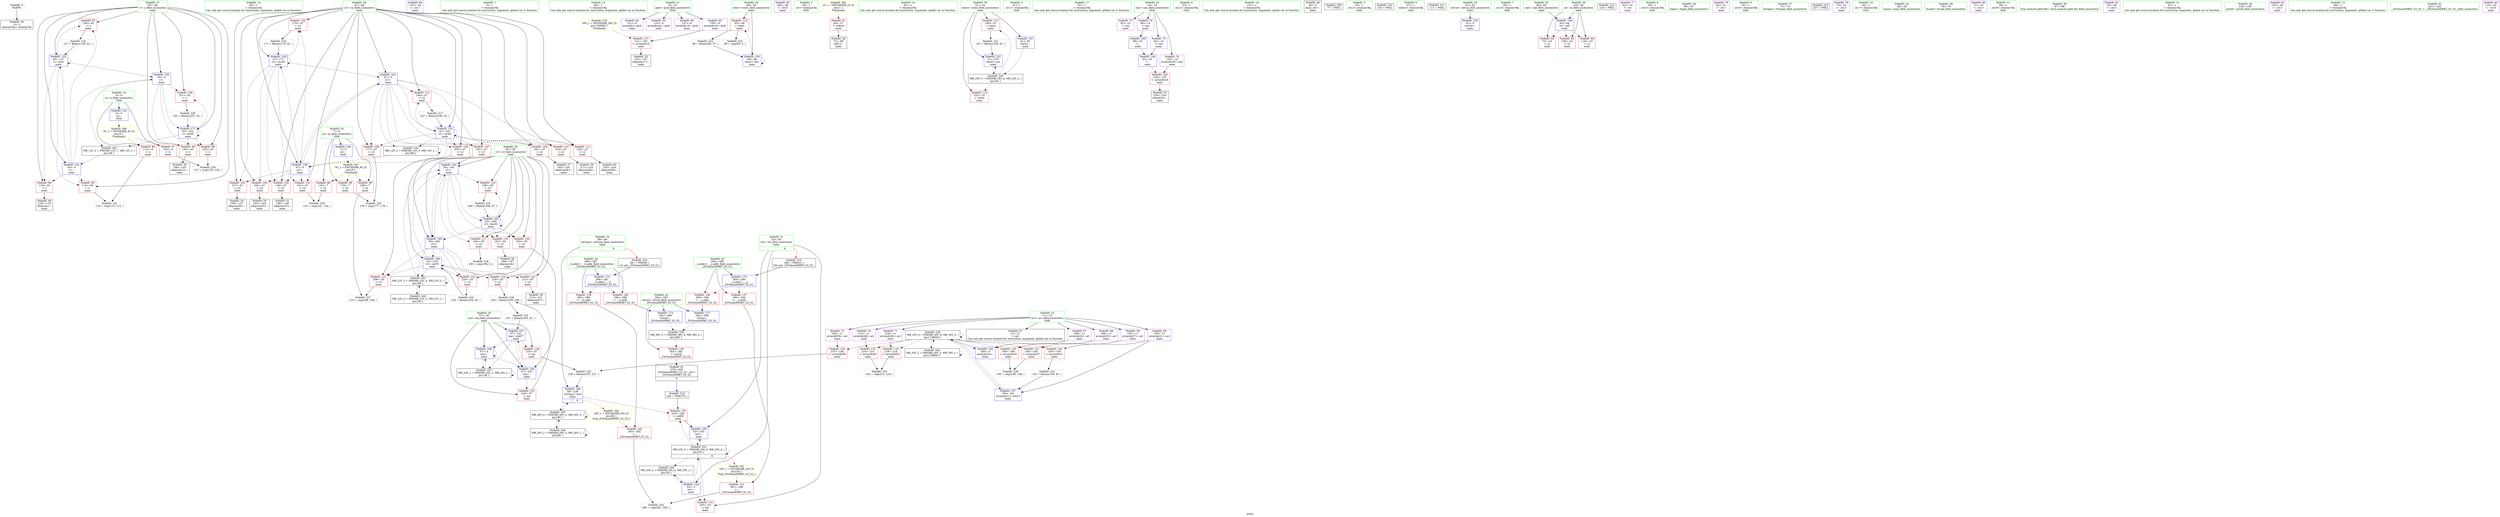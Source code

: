 digraph "SVFG" {
	label="SVFG";

	Node0x55de88c3bc60 [shape=record,color=grey,label="{NodeID: 0\nNullPtr}"];
	Node0x55de88c3bc60 -> Node0x55de88c5e010[style=solid];
	Node0x55de88c5ebc0 [shape=record,color=red,label="{NodeID: 97\n126\<--45\n\<--c\nmain\n}"];
	Node0x55de88c5ebc0 -> Node0x55de88c6a2a0[style=solid];
	Node0x55de88c3c0c0 [shape=record,color=green,label="{NodeID: 14\n85\<--1\n\<--dummyObj\nCan only get source location for instruction, argument, global var or function.}"];
	Node0x55de88c5e700 [shape=record,color=red,label="{NodeID: 111\n234\<--47\n\<--c2\nmain\n}"];
	Node0x55de88c5e700 -> Node0x55de88c5fcc0[style=solid];
	Node0x55de88c5d120 [shape=record,color=green,label="{NodeID: 28\n47\<--48\nc2\<--c2_field_insensitive\nmain\n}"];
	Node0x55de88c5d120 -> Node0x55de88c5ef00[style=solid];
	Node0x55de88c5d120 -> Node0x55de88c5efd0[style=solid];
	Node0x55de88c5d120 -> Node0x55de88c5f0a0[style=solid];
	Node0x55de88c5d120 -> Node0x55de88c5f170[style=solid];
	Node0x55de88c5d120 -> Node0x55de88c5f240[style=solid];
	Node0x55de88c5d120 -> Node0x55de88c5e2f0[style=solid];
	Node0x55de88c5d120 -> Node0x55de88c5e3c0[style=solid];
	Node0x55de88c5d120 -> Node0x55de88c5e490[style=solid];
	Node0x55de88c5d120 -> Node0x55de88c5e560[style=solid];
	Node0x55de88c5d120 -> Node0x55de88c5e630[style=solid];
	Node0x55de88c5d120 -> Node0x55de88c5e700[style=solid];
	Node0x55de88c5d120 -> Node0x55de88c5e7d0[style=solid];
	Node0x55de88c5d120 -> Node0x55de88c65b20[style=solid];
	Node0x55de88c5d120 -> Node0x55de88c65d90[style=solid];
	Node0x55de88c5d120 -> Node0x55de88c65f30[style=solid];
	Node0x55de88c5d120 -> Node0x55de88c66680[style=solid];
	Node0x55de88c641c0 [shape=record,color=red,label="{NodeID: 125\n229\<--57\n\<--ma\nmain\n}"];
	Node0x55de88c641c0 -> Node0x55de88c6aea0[style=solid];
	Node0x55de88c5dda0 [shape=record,color=green,label="{NodeID: 42\n282\<--283\nretval\<--retval_field_insensitive\n_ZSt3maxIiERKT_S2_S2_\n}"];
	Node0x55de88c5dda0 -> Node0x55de88c64ab0[style=solid];
	Node0x55de88c5dda0 -> Node0x55de88c669c0[style=solid];
	Node0x55de88c5dda0 -> Node0x55de88c66a90[style=solid];
	Node0x55de88c6a8a0 [shape=record,color=grey,label="{NodeID: 222\n238 = Binary(233, 237, )\n}"];
	Node0x55de88c6a8a0 -> Node0x55de88c664e0[style=solid];
	Node0x55de88c64d20 [shape=record,color=red,label="{NodeID: 139\n292\<--286\n\<--__b.addr\n_ZSt3maxIiERKT_S2_S2_\n}"];
	Node0x55de88c64d20 -> Node0x55de88c64f90[style=solid];
	Node0x55de88c5f980 [shape=record,color=black,label="{NodeID: 56\n188\<--187\nidxprom34\<--\nmain\n}"];
	Node0x55de88c6bda0 [shape=record,color=grey,label="{NodeID: 236\n185 = cmp(184, 5, )\n}"];
	Node0x55de88c658b0 [shape=record,color=blue,label="{NodeID: 153\n45\<--127\nc\<--inc6\nmain\n}"];
	Node0x55de88c658b0 -> Node0x55de88c61930[style=dashed];
	Node0x55de88c658b0 -> Node0x55de88c5eaf0[style=dashed];
	Node0x55de88c658b0 -> Node0x55de88c5ebc0[style=dashed];
	Node0x55de88c658b0 -> Node0x55de88c658b0[style=dashed];
	Node0x55de88c658b0 -> Node0x55de88c65a50[style=dashed];
	Node0x55de88c604e0 [shape=record,color=purple,label="{NodeID: 70\n214\<--11\narrayidx48\<--arr\nmain\n}"];
	Node0x55de88c604e0 -> Node0x55de88c64770[style=solid];
	Node0x55de88c66410 [shape=record,color=blue,label="{NodeID: 167\n57\<--231\nma\<--sub57\nmain\n}"];
	Node0x55de88c66410 -> Node0x55de88c64290[style=dashed];
	Node0x55de88c66410 -> Node0x55de88c65e60[style=dashed];
	Node0x55de88c66410 -> Node0x55de88c661a0[style=dashed];
	Node0x55de88c66410 -> Node0x55de88c76820[style=dashed];
	Node0x55de88c61040 [shape=record,color=purple,label="{NodeID: 84\n123\<--34\n\<--.str.7\nmain\n}"];
	Node0x55de88c3ec90 [shape=record,color=green,label="{NodeID: 1\n5\<--1\n\<--dummyObj\nCan only get source location for instruction, argument, global var or function.}"];
	Node0x55de88c5ec90 [shape=record,color=red,label="{NodeID: 98\n135\<--45\n\<--c\nmain\n}"];
	Node0x55de88c5ec90 -> Node0x55de88c6b320[style=solid];
	Node0x55de88c3c1c0 [shape=record,color=green,label="{NodeID: 15\n86\<--1\n\<--dummyObj\nCan only get source location for instruction, argument, global var or function.}"];
	Node0x55de88c7dbc0 [shape=record,color=yellow,style=double,label="{NodeID: 278\n28V_1 = ENCHI(MR_28V_0)\npts\{100000 \}\nFun[main]}"];
	Node0x55de88c7dbc0 -> Node0x55de88c64360[style=dashed];
	Node0x55de88c5e7d0 [shape=record,color=red,label="{NodeID: 112\n246\<--47\n\<--c2\nmain\n}"];
	Node0x55de88c5e7d0 -> Node0x55de88c6a120[style=solid];
	Node0x55de88c5d1f0 [shape=record,color=green,label="{NodeID: 29\n49\<--50\ntests\<--tests_field_insensitive\nmain\n}"];
	Node0x55de88c5d1f0 -> Node0x55de88c5e8a0[style=solid];
	Node0x55de88c5d1f0 -> Node0x55de88c65640[style=solid];
	Node0x55de88c64290 [shape=record,color=red,label="{NodeID: 126\n233\<--57\n\<--ma\nmain\n}"];
	Node0x55de88c64290 -> Node0x55de88c6a8a0[style=solid];
	Node0x55de88c5de70 [shape=record,color=green,label="{NodeID: 43\n284\<--285\n__a.addr\<--__a.addr_field_insensitive\n_ZSt3maxIiERKT_S2_S2_\n}"];
	Node0x55de88c5de70 -> Node0x55de88c64b80[style=solid];
	Node0x55de88c5de70 -> Node0x55de88c64c50[style=solid];
	Node0x55de88c5de70 -> Node0x55de88c66820[style=solid];
	Node0x55de88c6aa20 [shape=record,color=grey,label="{NodeID: 223\n96 = Binary(95, 97, )\n}"];
	Node0x55de88c6aa20 -> Node0x55de88c65640[style=solid];
	Node0x55de88c64df0 [shape=record,color=red,label="{NodeID: 140\n296\<--286\n\<--__b.addr\n_ZSt3maxIiERKT_S2_S2_\n}"];
	Node0x55de88c64df0 -> Node0x55de88c669c0[style=solid];
	Node0x55de88c5fa50 [shape=record,color=black,label="{NodeID: 57\n192\<--191\nidxprom36\<--\nmain\n}"];
	Node0x55de88c65980 [shape=record,color=blue,label="{NodeID: 154\n53\<--5\nret\<--\nmain\n}"];
	Node0x55de88c65980 -> Node0x55de88c63ab0[style=dashed];
	Node0x55de88c65980 -> Node0x55de88c75e20[style=dashed];
	Node0x55de88c65980 -> Node0x55de88c78120[style=dashed];
	Node0x55de88c605b0 [shape=record,color=purple,label="{NodeID: 71\n218\<--11\narrayidx50\<--arr\nmain\n}"];
	Node0x55de88c605b0 -> Node0x55de88c64840[style=solid];
	Node0x55de88c664e0 [shape=record,color=blue,label="{NodeID: 168\n59\<--238\nref.tmp\<--mul\nmain\n|{|<s2>9}}"];
	Node0x55de88c664e0 -> Node0x55de88c649e0[style=dashed];
	Node0x55de88c664e0 -> Node0x55de88c79420[style=dashed];
	Node0x55de88c664e0:s2 -> Node0x55de88c7df70[style=dashed,color=red];
	Node0x55de88c61110 [shape=record,color=purple,label="{NodeID: 85\n256\<--36\n\<--.str.8\nmain\n}"];
	Node0x55de88c3ee70 [shape=record,color=green,label="{NodeID: 2\n19\<--1\n.str\<--dummyObj\nGlob }"];
	Node0x55de88c7c620 [shape=record,color=yellow,style=double,label="{NodeID: 265\n2V_1 = ENCHI(MR_2V_0)\npts\{1 \}\nFun[main]}"];
	Node0x55de88c7c620 -> Node0x55de88c615f0[style=dashed];
	Node0x55de88c5ed60 [shape=record,color=red,label="{NodeID: 99\n145\<--45\n\<--c\nmain\n}"];
	Node0x55de88c5ed60 -> Node0x55de88c5f4a0[style=solid];
	Node0x55de88c3c2c0 [shape=record,color=green,label="{NodeID: 16\n91\<--1\n\<--dummyObj\nCan only get source location for instruction, argument, global var or function.}"];
	Node0x55de88c5e8a0 [shape=record,color=red,label="{NodeID: 113\n95\<--49\n\<--tests\nmain\n}"];
	Node0x55de88c5e8a0 -> Node0x55de88c6aa20[style=solid];
	Node0x55de88c5e8a0 -> Node0x55de88c6b7a0[style=solid];
	Node0x55de88c5d2c0 [shape=record,color=green,label="{NodeID: 30\n51\<--52\ntestn\<--testn_field_insensitive\nmain\n}"];
	Node0x55de88c5d2c0 -> Node0x55de88c5e970[style=solid];
	Node0x55de88c5d2c0 -> Node0x55de88c63a20[style=solid];
	Node0x55de88c5d2c0 -> Node0x55de88c653d0[style=solid];
	Node0x55de88c5d2c0 -> Node0x55de88c65710[style=solid];
	Node0x55de88c64360 [shape=record,color=red,label="{NodeID: 127\n151\<--150\n\<--arrayidx16\nmain\n}"];
	Node0x55de88c64360 -> Node0x55de88c5f640[style=solid];
	Node0x55de88c5df40 [shape=record,color=green,label="{NodeID: 44\n286\<--287\n__b.addr\<--__b.addr_field_insensitive\n_ZSt3maxIiERKT_S2_S2_\n}"];
	Node0x55de88c5df40 -> Node0x55de88c64d20[style=solid];
	Node0x55de88c5df40 -> Node0x55de88c64df0[style=solid];
	Node0x55de88c5df40 -> Node0x55de88c668f0[style=solid];
	Node0x55de88c6aba0 [shape=record,color=grey,label="{NodeID: 224\n225 = Binary(224, 81, )\n}"];
	Node0x55de88c6aba0 -> Node0x55de88c66340[style=solid];
	Node0x55de88c64ec0 [shape=record,color=red,label="{NodeID: 141\n291\<--290\n\<--\n_ZSt3maxIiERKT_S2_S2_\n}"];
	Node0x55de88c64ec0 -> Node0x55de88c6baa0[style=solid];
	Node0x55de88c5fb20 [shape=record,color=black,label="{NodeID: 58\n213\<--212\nidxprom47\<--\nmain\n}"];
	Node0x55de88c73b20 [shape=record,color=black,label="{NodeID: 238\nMR_30V_4 = PHI(MR_30V_6, MR_30V_3, )\npts\{130000 \}\n}"];
	Node0x55de88c73b20 -> Node0x55de88c64500[style=dashed];
	Node0x55de88c73b20 -> Node0x55de88c645d0[style=dashed];
	Node0x55de88c73b20 -> Node0x55de88c646a0[style=dashed];
	Node0x55de88c73b20 -> Node0x55de88c64770[style=dashed];
	Node0x55de88c73b20 -> Node0x55de88c64840[style=dashed];
	Node0x55de88c73b20 -> Node0x55de88c64910[style=dashed];
	Node0x55de88c73b20 -> Node0x55de88c65bf0[style=dashed];
	Node0x55de88c73b20 -> Node0x55de88c65cc0[style=dashed];
	Node0x55de88c73b20 -> Node0x55de88c73b20[style=dashed];
	Node0x55de88c73b20 -> Node0x55de88c77220[style=dashed];
	Node0x55de88c65a50 [shape=record,color=blue,label="{NodeID: 155\n45\<--5\nc\<--\nmain\n}"];
	Node0x55de88c65a50 -> Node0x55de88c5ec90[style=dashed];
	Node0x55de88c65a50 -> Node0x55de88c5ed60[style=dashed];
	Node0x55de88c65a50 -> Node0x55de88c5ee30[style=dashed];
	Node0x55de88c65a50 -> Node0x55de88c66750[style=dashed];
	Node0x55de88c65a50 -> Node0x55de88c74a20[style=dashed];
	Node0x55de88c60680 [shape=record,color=purple,label="{NodeID: 72\n236\<--11\narrayidx59\<--arr\nmain\n}"];
	Node0x55de88c60680 -> Node0x55de88c64910[style=solid];
	Node0x55de88c78120 [shape=record,color=black,label="{NodeID: 252\nMR_20V_5 = PHI(MR_20V_6, MR_20V_4, )\npts\{54 \}\n|{|<s5>9}}"];
	Node0x55de88c78120 -> Node0x55de88c63ab0[style=dashed];
	Node0x55de88c78120 -> Node0x55de88c649e0[style=dashed];
	Node0x55de88c78120 -> Node0x55de88c665b0[style=dashed];
	Node0x55de88c78120 -> Node0x55de88c75e20[style=dashed];
	Node0x55de88c78120 -> Node0x55de88c78120[style=dashed];
	Node0x55de88c78120:s5 -> Node0x55de88c7de60[style=dashed,color=red];
	Node0x55de88c665b0 [shape=record,color=blue,label="{NodeID: 169\n53\<--243\nret\<--\nmain\n}"];
	Node0x55de88c665b0 -> Node0x55de88c78120[style=dashed];
	Node0x55de88c611e0 [shape=record,color=red,label="{NodeID: 86\n115\<--4\n\<--n\nmain\n}"];
	Node0x55de88c611e0 -> Node0x55de88c6b620[style=solid];
	Node0x55de88c3fcf0 [shape=record,color=green,label="{NodeID: 3\n21\<--1\n.str.1\<--dummyObj\nGlob }"];
	Node0x55de88c7d140 [shape=record,color=yellow,style=double,label="{NodeID: 266\n4V_1 = ENCHI(MR_4V_0)\npts\{6 \}\nFun[main]}"];
	Node0x55de88c7d140 -> Node0x55de88c611e0[style=dashed];
	Node0x55de88c7d140 -> Node0x55de88c612b0[style=dashed];
	Node0x55de88c5ee30 [shape=record,color=red,label="{NodeID: 100\n251\<--45\n\<--c\nmain\n}"];
	Node0x55de88c5ee30 -> Node0x55de88c6a5a0[style=solid];
	Node0x55de88c5c750 [shape=record,color=green,label="{NodeID: 17\n97\<--1\n\<--dummyObj\nCan only get source location for instruction, argument, global var or function.}"];
	Node0x55de88c5e970 [shape=record,color=red,label="{NodeID: 114\n101\<--51\n\<--testn\nmain\n}"];
	Node0x55de88c5d390 [shape=record,color=green,label="{NodeID: 31\n53\<--54\nret\<--ret_field_insensitive\nmain\n|{|<s3>9}}"];
	Node0x55de88c5d390 -> Node0x55de88c63ab0[style=solid];
	Node0x55de88c5d390 -> Node0x55de88c65980[style=solid];
	Node0x55de88c5d390 -> Node0x55de88c665b0[style=solid];
	Node0x55de88c5d390:s3 -> Node0x55de88c8d6f0[style=solid,color=red];
	Node0x55de88c64430 [shape=record,color=red,label="{NodeID: 128\n154\<--153\n\<--arrayidx18\nmain\n}"];
	Node0x55de88c64430 -> Node0x55de88c5f710[style=solid];
	Node0x55de88c5e010 [shape=record,color=black,label="{NodeID: 45\n2\<--3\ndummyVal\<--dummyVal\n}"];
	Node0x55de88c6ad20 [shape=record,color=grey,label="{NodeID: 225\n231 = Binary(230, 81, )\n}"];
	Node0x55de88c6ad20 -> Node0x55de88c66410[style=solid];
	Node0x55de88c64f90 [shape=record,color=red,label="{NodeID: 142\n293\<--292\n\<--\n_ZSt3maxIiERKT_S2_S2_\n}"];
	Node0x55de88c64f90 -> Node0x55de88c6baa0[style=solid];
	Node0x55de88c5fbf0 [shape=record,color=black,label="{NodeID: 59\n217\<--216\nidxprom49\<--\nmain\n}"];
	Node0x55de88c65b20 [shape=record,color=blue,label="{NodeID: 156\n47\<--5\nc2\<--\nmain\n}"];
	Node0x55de88c65b20 -> Node0x55de88c5ef00[style=dashed];
	Node0x55de88c65b20 -> Node0x55de88c5efd0[style=dashed];
	Node0x55de88c65b20 -> Node0x55de88c5f0a0[style=dashed];
	Node0x55de88c65b20 -> Node0x55de88c5f170[style=dashed];
	Node0x55de88c65b20 -> Node0x55de88c5f240[style=dashed];
	Node0x55de88c65b20 -> Node0x55de88c65d90[style=dashed];
	Node0x55de88c65b20 -> Node0x55de88c65f30[style=dashed];
	Node0x55de88c60750 [shape=record,color=purple,label="{NodeID: 73\n82\<--14\n\<--can\nmain\n}"];
	Node0x55de88c66680 [shape=record,color=blue,label="{NodeID: 170\n47\<--247\nc2\<--inc62\nmain\n}"];
	Node0x55de88c66680 -> Node0x55de88c5e2f0[style=dashed];
	Node0x55de88c66680 -> Node0x55de88c5e3c0[style=dashed];
	Node0x55de88c66680 -> Node0x55de88c5e490[style=dashed];
	Node0x55de88c66680 -> Node0x55de88c5e560[style=dashed];
	Node0x55de88c66680 -> Node0x55de88c5e630[style=dashed];
	Node0x55de88c66680 -> Node0x55de88c5e700[style=dashed];
	Node0x55de88c66680 -> Node0x55de88c5e7d0[style=dashed];
	Node0x55de88c66680 -> Node0x55de88c65b20[style=dashed];
	Node0x55de88c66680 -> Node0x55de88c66680[style=dashed];
	Node0x55de88c66680 -> Node0x55de88c74f20[style=dashed];
	Node0x55de88c612b0 [shape=record,color=red,label="{NodeID: 87\n136\<--4\n\<--n\nmain\n}"];
	Node0x55de88c612b0 -> Node0x55de88c6b320[style=solid];
	Node0x55de88c3fd80 [shape=record,color=green,label="{NodeID: 4\n23\<--1\n.str.2\<--dummyObj\nGlob }"];
	Node0x55de88c7d220 [shape=record,color=yellow,style=double,label="{NodeID: 267\n6V_1 = ENCHI(MR_6V_0)\npts\{8 \}\nFun[main]}"];
	Node0x55de88c7d220 -> Node0x55de88c61380[style=dashed];
	Node0x55de88c7d220 -> Node0x55de88c61450[style=dashed];
	Node0x55de88c7d220 -> Node0x55de88c61520[style=dashed];
	Node0x55de88c5ef00 [shape=record,color=red,label="{NodeID: 101\n141\<--47\n\<--c2\nmain\n}"];
	Node0x55de88c5ef00 -> Node0x55de88c6b4a0[style=solid];
	Node0x55de88c5c7e0 [shape=record,color=green,label="{NodeID: 18\n131\<--1\n\<--dummyObj\nCan only get source location for instruction, argument, global var or function.}"];
	Node0x55de88c7de60 [shape=record,color=yellow,style=double,label="{NodeID: 281\n20V_1 = ENCHI(MR_20V_0)\npts\{54 \}\nFun[_ZSt3maxIiERKT_S2_S2_]}"];
	Node0x55de88c7de60 -> Node0x55de88c64ec0[style=dashed];
	Node0x55de88c63a20 [shape=record,color=red,label="{NodeID: 115\n106\<--51\n\<--testn\nmain\n}"];
	Node0x55de88c63a20 -> Node0x55de88c6a720[style=solid];
	Node0x55de88c5d460 [shape=record,color=green,label="{NodeID: 32\n55\<--56\nc3\<--c3_field_insensitive\nmain\n}"];
	Node0x55de88c5d460 -> Node0x55de88c63b40[style=solid];
	Node0x55de88c5d460 -> Node0x55de88c63c10[style=solid];
	Node0x55de88c5d460 -> Node0x55de88c63ce0[style=solid];
	Node0x55de88c5d460 -> Node0x55de88c63db0[style=solid];
	Node0x55de88c5d460 -> Node0x55de88c63e80[style=solid];
	Node0x55de88c5d460 -> Node0x55de88c63f50[style=solid];
	Node0x55de88c5d460 -> Node0x55de88c64020[style=solid];
	Node0x55de88c5d460 -> Node0x55de88c640f0[style=solid];
	Node0x55de88c5d460 -> Node0x55de88c66000[style=solid];
	Node0x55de88c5d460 -> Node0x55de88c660d0[style=solid];
	Node0x55de88c5d460 -> Node0x55de88c66270[style=solid];
	Node0x55de88c5d460 -> Node0x55de88c66340[style=solid];
	Node0x55de88c64500 [shape=record,color=red,label="{NodeID: 129\n160\<--159\n\<--arrayidx21\nmain\n}"];
	Node0x55de88c64500 -> Node0x55de88c69e20[style=solid];
	Node0x55de88c5e110 [shape=record,color=black,label="{NodeID: 46\n40\<--5\nmain_ret\<--\nmain\n}"];
	Node0x55de88c8d030 [shape=record,color=black,label="{NodeID: 309\n77 = PHI()\n}"];
	Node0x55de88c6aea0 [shape=record,color=grey,label="{NodeID: 226\n230 = Binary(228, 229, )\n}"];
	Node0x55de88c6aea0 -> Node0x55de88c6ad20[style=solid];
	Node0x55de88c65060 [shape=record,color=blue,label="{NodeID: 143\n4\<--5\nn\<--\nGlob }"];
	Node0x55de88c65060 -> Node0x55de88c7d140[style=dashed];
	Node0x55de88c5fcc0 [shape=record,color=black,label="{NodeID: 60\n235\<--234\nidxprom58\<--\nmain\n}"];
	Node0x55de88c65bf0 [shape=record,color=blue,label="{NodeID: 157\n159\<--161\narrayidx21\<--inc22\nmain\n}"];
	Node0x55de88c65bf0 -> Node0x55de88c73b20[style=dashed];
	Node0x55de88c60820 [shape=record,color=purple,label="{NodeID: 74\n89\<--14\n\<--can\nmain\n}"];
	Node0x55de88c60820 -> Node0x55de88c654a0[style=solid];
	Node0x55de88c66750 [shape=record,color=blue,label="{NodeID: 171\n45\<--252\nc\<--inc65\nmain\n}"];
	Node0x55de88c66750 -> Node0x55de88c5ec90[style=dashed];
	Node0x55de88c66750 -> Node0x55de88c5ed60[style=dashed];
	Node0x55de88c66750 -> Node0x55de88c5ee30[style=dashed];
	Node0x55de88c66750 -> Node0x55de88c66750[style=dashed];
	Node0x55de88c66750 -> Node0x55de88c74a20[style=dashed];
	Node0x55de88c61380 [shape=record,color=red,label="{NodeID: 88\n142\<--7\n\<--m\nmain\n}"];
	Node0x55de88c61380 -> Node0x55de88c6b4a0[style=solid];
	Node0x55de88c3ef90 [shape=record,color=green,label="{NodeID: 5\n25\<--1\n.str.3\<--dummyObj\nGlob }"];
	Node0x55de88c5efd0 [shape=record,color=red,label="{NodeID: 102\n148\<--47\n\<--c2\nmain\n}"];
	Node0x55de88c5efd0 -> Node0x55de88c5f570[style=solid];
	Node0x55de88c5c8b0 [shape=record,color=green,label="{NodeID: 19\n4\<--6\nn\<--n_field_insensitive\nGlob }"];
	Node0x55de88c5c8b0 -> Node0x55de88c611e0[style=solid];
	Node0x55de88c5c8b0 -> Node0x55de88c612b0[style=solid];
	Node0x55de88c5c8b0 -> Node0x55de88c65060[style=solid];
	Node0x55de88c7df70 [shape=record,color=yellow,style=double,label="{NodeID: 282\n26V_1 = ENCHI(MR_26V_0)\npts\{60 \}\nFun[_ZSt3maxIiERKT_S2_S2_]}"];
	Node0x55de88c7df70 -> Node0x55de88c64f90[style=dashed];
	Node0x55de88c63ab0 [shape=record,color=red,label="{NodeID: 116\n255\<--53\n\<--ret\nmain\n}"];
	Node0x55de88c5d530 [shape=record,color=green,label="{NodeID: 33\n57\<--58\nma\<--ma_field_insensitive\nmain\n}"];
	Node0x55de88c5d530 -> Node0x55de88c641c0[style=solid];
	Node0x55de88c5d530 -> Node0x55de88c64290[style=solid];
	Node0x55de88c5d530 -> Node0x55de88c65e60[style=solid];
	Node0x55de88c5d530 -> Node0x55de88c661a0[style=solid];
	Node0x55de88c5d530 -> Node0x55de88c66410[style=solid];
	Node0x55de88c645d0 [shape=record,color=red,label="{NodeID: 130\n190\<--189\n\<--arrayidx35\nmain\n}"];
	Node0x55de88c645d0 -> Node0x55de88c6b1a0[style=solid];
	Node0x55de88c5e1e0 [shape=record,color=black,label="{NodeID: 47\n12\<--11\n\<--arr\nCan only get source location for instruction, argument, global var or function.}"];
	Node0x55de88c8d130 [shape=record,color=black,label="{NodeID: 310\n103 = PHI()\n}"];
	Node0x55de88c6b020 [shape=record,color=grey,label="{NodeID: 227\n210 = cmp(208, 209, )\n}"];
	Node0x55de88c65130 [shape=record,color=blue,label="{NodeID: 144\n7\<--5\nm\<--\nGlob }"];
	Node0x55de88c65130 -> Node0x55de88c7d220[style=dashed];
	Node0x55de88c5fd90 [shape=record,color=black,label="{NodeID: 61\n279\<--302\n_ZSt3maxIiERKT_S2_S2__ret\<--\n_ZSt3maxIiERKT_S2_S2_\n|{<s0>9}}"];
	Node0x55de88c5fd90:s0 -> Node0x55de88c8d430[style=solid,color=blue];
	Node0x55de88c74a20 [shape=record,color=black,label="{NodeID: 241\nMR_12V_2 = PHI(MR_12V_7, MR_12V_1, )\npts\{46 \}\n}"];
	Node0x55de88c74a20 -> Node0x55de88c657e0[style=dashed];
	Node0x55de88c65cc0 [shape=record,color=blue,label="{NodeID: 158\n166\<--5\narrayidx24\<--\nmain\n}"];
	Node0x55de88c65cc0 -> Node0x55de88c73b20[style=dashed];
	Node0x55de88c608f0 [shape=record,color=purple,label="{NodeID: 75\n92\<--14\n\<--can\nmain\n}"];
	Node0x55de88c608f0 -> Node0x55de88c65570[style=solid];
	Node0x55de88c79420 [shape=record,color=black,label="{NodeID: 255\nMR_26V_4 = PHI(MR_26V_5, MR_26V_3, )\npts\{60 \}\n}"];
	Node0x55de88c79420 -> Node0x55de88c664e0[style=dashed];
	Node0x55de88c79420 -> Node0x55de88c76d20[style=dashed];
	Node0x55de88c79420 -> Node0x55de88c79420[style=dashed];
	Node0x55de88c66820 [shape=record,color=blue,label="{NodeID: 172\n284\<--280\n__a.addr\<--__a\n_ZSt3maxIiERKT_S2_S2_\n}"];
	Node0x55de88c66820 -> Node0x55de88c64b80[style=dashed];
	Node0x55de88c66820 -> Node0x55de88c64c50[style=dashed];
	Node0x55de88c61450 [shape=record,color=red,label="{NodeID: 89\n178\<--7\n\<--m\nmain\n}"];
	Node0x55de88c61450 -> Node0x55de88c6bc20[style=solid];
	Node0x55de88c3f020 [shape=record,color=green,label="{NodeID: 6\n27\<--1\nstdout\<--dummyObj\nGlob }"];
	Node0x55de88c5f0a0 [shape=record,color=red,label="{NodeID: 103\n157\<--47\n\<--c2\nmain\n}"];
	Node0x55de88c5f0a0 -> Node0x55de88c5f7e0[style=solid];
	Node0x55de88c5c9b0 [shape=record,color=green,label="{NodeID: 20\n7\<--8\nm\<--m_field_insensitive\nGlob }"];
	Node0x55de88c5c9b0 -> Node0x55de88c61380[style=solid];
	Node0x55de88c5c9b0 -> Node0x55de88c61450[style=solid];
	Node0x55de88c5c9b0 -> Node0x55de88c61520[style=solid];
	Node0x55de88c5c9b0 -> Node0x55de88c65130[style=solid];
	Node0x55de88c63b40 [shape=record,color=red,label="{NodeID: 117\n184\<--55\n\<--c3\nmain\n}"];
	Node0x55de88c63b40 -> Node0x55de88c6bda0[style=solid];
	Node0x55de88c5d600 [shape=record,color=green,label="{NodeID: 34\n59\<--60\nref.tmp\<--ref.tmp_field_insensitive\nmain\n|{|<s1>9}}"];
	Node0x55de88c5d600 -> Node0x55de88c664e0[style=solid];
	Node0x55de88c5d600:s1 -> Node0x55de88c8d820[style=solid,color=red];
	Node0x55de88c646a0 [shape=record,color=red,label="{NodeID: 131\n194\<--193\n\<--arrayidx37\nmain\n}"];
	Node0x55de88c646a0 -> Node0x55de88c6b1a0[style=solid];
	Node0x55de88c5f300 [shape=record,color=black,label="{NodeID: 48\n72\<--69\ncall1\<--\nmain\n}"];
	Node0x55de88c8d230 [shape=record,color=black,label="{NodeID: 311\n111 = PHI()\n}"];
	Node0x55de88c6b1a0 [shape=record,color=grey,label="{NodeID: 228\n195 = cmp(190, 194, )\n}"];
	Node0x55de88c65230 [shape=record,color=blue,label="{NodeID: 145\n41\<--5\nretval\<--\nmain\n}"];
	Node0x55de88c5fe60 [shape=record,color=purple,label="{NodeID: 62\n121\<--9\narrayidx\<--grid\nmain\n}"];
	Node0x55de88c74f20 [shape=record,color=black,label="{NodeID: 242\nMR_14V_2 = PHI(MR_14V_3, MR_14V_1, )\npts\{48 \}\n}"];
	Node0x55de88c74f20 -> Node0x55de88c65b20[style=dashed];
	Node0x55de88c74f20 -> Node0x55de88c74f20[style=dashed];
	Node0x55de88c65d90 [shape=record,color=blue,label="{NodeID: 159\n47\<--171\nc2\<--inc26\nmain\n}"];
	Node0x55de88c65d90 -> Node0x55de88c5ef00[style=dashed];
	Node0x55de88c65d90 -> Node0x55de88c5efd0[style=dashed];
	Node0x55de88c65d90 -> Node0x55de88c5f0a0[style=dashed];
	Node0x55de88c65d90 -> Node0x55de88c5f170[style=dashed];
	Node0x55de88c65d90 -> Node0x55de88c5f240[style=dashed];
	Node0x55de88c65d90 -> Node0x55de88c65d90[style=dashed];
	Node0x55de88c65d90 -> Node0x55de88c65f30[style=dashed];
	Node0x55de88c609c0 [shape=record,color=purple,label="{NodeID: 76\n153\<--14\narrayidx18\<--can\nmain\n}"];
	Node0x55de88c609c0 -> Node0x55de88c64430[style=solid];
	Node0x55de88c79920 [shape=record,color=black,label="{NodeID: 256\nMR_36V_3 = PHI(MR_36V_4, MR_36V_2, )\npts\{283 \}\n}"];
	Node0x55de88c79920 -> Node0x55de88c64ab0[style=dashed];
	Node0x55de88c668f0 [shape=record,color=blue,label="{NodeID: 173\n286\<--281\n__b.addr\<--__b\n_ZSt3maxIiERKT_S2_S2_\n}"];
	Node0x55de88c668f0 -> Node0x55de88c64d20[style=dashed];
	Node0x55de88c668f0 -> Node0x55de88c64df0[style=dashed];
	Node0x55de88c61520 [shape=record,color=red,label="{NodeID: 90\n209\<--7\n\<--m\nmain\n}"];
	Node0x55de88c61520 -> Node0x55de88c6b020[style=solid];
	Node0x55de88c3f0b0 [shape=record,color=green,label="{NodeID: 7\n28\<--1\n.str.4\<--dummyObj\nGlob }"];
	Node0x55de88c5f170 [shape=record,color=red,label="{NodeID: 104\n164\<--47\n\<--c2\nmain\n}"];
	Node0x55de88c5f170 -> Node0x55de88c5f8b0[style=solid];
	Node0x55de88c5cab0 [shape=record,color=green,label="{NodeID: 21\n9\<--10\ngrid\<--grid_field_insensitive\nGlob }"];
	Node0x55de88c5cab0 -> Node0x55de88c5fe60[style=solid];
	Node0x55de88c5cab0 -> Node0x55de88c5ff30[style=solid];
	Node0x55de88c5cab0 -> Node0x55de88c60000[style=solid];
	Node0x55de88c5cab0 -> Node0x55de88c600d0[style=solid];
	Node0x55de88c63c10 [shape=record,color=red,label="{NodeID: 118\n187\<--55\n\<--c3\nmain\n}"];
	Node0x55de88c63c10 -> Node0x55de88c5f980[style=solid];
	Node0x55de88c5d6d0 [shape=record,color=green,label="{NodeID: 35\n64\<--65\ncall\<--call_field_insensitive\nmain\n}"];
	Node0x55de88c5d6d0 -> Node0x55de88c65300[style=solid];
	Node0x55de88c69e20 [shape=record,color=grey,label="{NodeID: 215\n161 = Binary(160, 81, )\n}"];
	Node0x55de88c69e20 -> Node0x55de88c65bf0[style=solid];
	Node0x55de88c64770 [shape=record,color=red,label="{NodeID: 132\n215\<--214\n\<--arrayidx48\nmain\n}"];
	Node0x55de88c64770 -> Node0x55de88c6b920[style=solid];
	Node0x55de88c5f3d0 [shape=record,color=black,label="{NodeID: 49\n120\<--119\nidxprom\<--\nmain\n}"];
	Node0x55de88c8d330 [shape=record,color=black,label="{NodeID: 312\n124 = PHI()\n}"];
	Node0x55de88c6b320 [shape=record,color=grey,label="{NodeID: 229\n137 = cmp(135, 136, )\n}"];
	Node0x55de88c65300 [shape=record,color=blue,label="{NodeID: 146\n43\<--64\nin\<--call\nmain\n}"];
	Node0x55de88c65300 -> Node0x55de88c616c0[style=dashed];
	Node0x55de88c65300 -> Node0x55de88c61790[style=dashed];
	Node0x55de88c65300 -> Node0x55de88c61860[style=dashed];
	Node0x55de88c5ff30 [shape=record,color=purple,label="{NodeID: 63\n122\<--9\narraydecay\<--grid\nmain\n}"];
	Node0x55de88c65e60 [shape=record,color=blue,label="{NodeID: 160\n57\<--5\nma\<--\nmain\n}"];
	Node0x55de88c65e60 -> Node0x55de88c65e60[style=dashed];
	Node0x55de88c65e60 -> Node0x55de88c661a0[style=dashed];
	Node0x55de88c65e60 -> Node0x55de88c76820[style=dashed];
	Node0x55de88c60a90 [shape=record,color=purple,label="{NodeID: 77\n62\<--19\n\<--.str\nmain\n}"];
	Node0x55de88c669c0 [shape=record,color=blue,label="{NodeID: 174\n282\<--296\nretval\<--\n_ZSt3maxIiERKT_S2_S2_\n}"];
	Node0x55de88c669c0 -> Node0x55de88c79920[style=dashed];
	Node0x55de88c615f0 [shape=record,color=red,label="{NodeID: 91\n69\<--27\n\<--stdout\nmain\n}"];
	Node0x55de88c615f0 -> Node0x55de88c5f300[style=solid];
	Node0x55de88c3f200 [shape=record,color=green,label="{NodeID: 8\n30\<--1\n.str.5\<--dummyObj\nGlob }"];
	Node0x55de88c5f240 [shape=record,color=red,label="{NodeID: 105\n170\<--47\n\<--c2\nmain\n}"];
	Node0x55de88c5f240 -> Node0x55de88c69fa0[style=solid];
	Node0x55de88c5cbb0 [shape=record,color=green,label="{NodeID: 22\n11\<--13\narr\<--arr_field_insensitive\nGlob }"];
	Node0x55de88c5cbb0 -> Node0x55de88c5e1e0[style=solid];
	Node0x55de88c5cbb0 -> Node0x55de88c601a0[style=solid];
	Node0x55de88c5cbb0 -> Node0x55de88c60270[style=solid];
	Node0x55de88c5cbb0 -> Node0x55de88c60340[style=solid];
	Node0x55de88c5cbb0 -> Node0x55de88c60410[style=solid];
	Node0x55de88c5cbb0 -> Node0x55de88c604e0[style=solid];
	Node0x55de88c5cbb0 -> Node0x55de88c605b0[style=solid];
	Node0x55de88c5cbb0 -> Node0x55de88c60680[style=solid];
	Node0x55de88c63ce0 [shape=record,color=red,label="{NodeID: 119\n199\<--55\n\<--c3\nmain\n}"];
	Node0x55de88c63ce0 -> Node0x55de88c6a420[style=solid];
	Node0x55de88c5d7a0 [shape=record,color=green,label="{NodeID: 36\n66\<--67\nfopen\<--fopen_field_insensitive\n}"];
	Node0x55de88c69fa0 [shape=record,color=grey,label="{NodeID: 216\n171 = Binary(170, 81, )\n}"];
	Node0x55de88c69fa0 -> Node0x55de88c65d90[style=solid];
	Node0x55de88c64840 [shape=record,color=red,label="{NodeID: 133\n219\<--218\n\<--arrayidx50\nmain\n}"];
	Node0x55de88c64840 -> Node0x55de88c6b920[style=solid];
	Node0x55de88c5f4a0 [shape=record,color=black,label="{NodeID: 50\n146\<--145\nidxprom13\<--\nmain\n}"];
	Node0x55de88c8d430 [shape=record,color=black,label="{NodeID: 313\n240 = PHI(279, )\n}"];
	Node0x55de88c8d430 -> Node0x55de88c649e0[style=solid];
	Node0x55de88c6b4a0 [shape=record,color=grey,label="{NodeID: 230\n143 = cmp(141, 142, )\n}"];
	Node0x55de88c653d0 [shape=record,color=blue,label="{NodeID: 147\n51\<--81\ntestn\<--\nmain\n}"];
	Node0x55de88c653d0 -> Node0x55de88c75920[style=dashed];
	Node0x55de88c60000 [shape=record,color=purple,label="{NodeID: 64\n147\<--9\narrayidx14\<--grid\nmain\n}"];
	Node0x55de88c75920 [shape=record,color=black,label="{NodeID: 244\nMR_18V_3 = PHI(MR_18V_4, MR_18V_2, )\npts\{52 \}\n}"];
	Node0x55de88c75920 -> Node0x55de88c5e970[style=dashed];
	Node0x55de88c75920 -> Node0x55de88c63a20[style=dashed];
	Node0x55de88c75920 -> Node0x55de88c65710[style=dashed];
	Node0x55de88c65f30 [shape=record,color=blue,label="{NodeID: 161\n47\<--5\nc2\<--\nmain\n}"];
	Node0x55de88c65f30 -> Node0x55de88c5e2f0[style=dashed];
	Node0x55de88c65f30 -> Node0x55de88c5e3c0[style=dashed];
	Node0x55de88c65f30 -> Node0x55de88c5e490[style=dashed];
	Node0x55de88c65f30 -> Node0x55de88c5e560[style=dashed];
	Node0x55de88c65f30 -> Node0x55de88c5e630[style=dashed];
	Node0x55de88c65f30 -> Node0x55de88c5e700[style=dashed];
	Node0x55de88c65f30 -> Node0x55de88c5e7d0[style=dashed];
	Node0x55de88c65f30 -> Node0x55de88c65b20[style=dashed];
	Node0x55de88c65f30 -> Node0x55de88c66680[style=dashed];
	Node0x55de88c65f30 -> Node0x55de88c74f20[style=dashed];
	Node0x55de88c60b60 [shape=record,color=purple,label="{NodeID: 78\n63\<--21\n\<--.str.1\nmain\n}"];
	Node0x55de88c66a90 [shape=record,color=blue,label="{NodeID: 175\n282\<--299\nretval\<--\n_ZSt3maxIiERKT_S2_S2_\n}"];
	Node0x55de88c66a90 -> Node0x55de88c79920[style=dashed];
	Node0x55de88c616c0 [shape=record,color=red,label="{NodeID: 92\n75\<--43\n\<--in\nmain\n}"];
	Node0x55de88c3f290 [shape=record,color=green,label="{NodeID: 9\n32\<--1\n.str.6\<--dummyObj\nGlob }"];
	Node0x55de88c5e2f0 [shape=record,color=red,label="{NodeID: 106\n177\<--47\n\<--c2\nmain\n}"];
	Node0x55de88c5e2f0 -> Node0x55de88c6bc20[style=solid];
	Node0x55de88c5ccb0 [shape=record,color=green,label="{NodeID: 23\n14\<--18\ncan\<--can_field_insensitive\nGlob }"];
	Node0x55de88c5ccb0 -> Node0x55de88c60750[style=solid];
	Node0x55de88c5ccb0 -> Node0x55de88c60820[style=solid];
	Node0x55de88c5ccb0 -> Node0x55de88c608f0[style=solid];
	Node0x55de88c5ccb0 -> Node0x55de88c609c0[style=solid];
	Node0x55de88c63db0 [shape=record,color=red,label="{NodeID: 120\n203\<--55\n\<--c3\nmain\n}"];
	Node0x55de88c63db0 -> Node0x55de88c661a0[style=solid];
	Node0x55de88c5d8a0 [shape=record,color=green,label="{NodeID: 37\n73\<--74\nfreopen\<--freopen_field_insensitive\n}"];
	Node0x55de88c6a120 [shape=record,color=grey,label="{NodeID: 217\n247 = Binary(246, 81, )\n}"];
	Node0x55de88c6a120 -> Node0x55de88c66680[style=solid];
	Node0x55de88c64910 [shape=record,color=red,label="{NodeID: 134\n237\<--236\n\<--arrayidx59\nmain\n}"];
	Node0x55de88c64910 -> Node0x55de88c6a8a0[style=solid];
	Node0x55de88c5f570 [shape=record,color=black,label="{NodeID: 51\n149\<--148\nidxprom15\<--\nmain\n}"];
	Node0x55de88c8d620 [shape=record,color=black,label="{NodeID: 314\n257 = PHI()\n}"];
	Node0x55de88c6b620 [shape=record,color=grey,label="{NodeID: 231\n116 = cmp(114, 115, )\n}"];
	Node0x55de88c654a0 [shape=record,color=blue,label="{NodeID: 148\n89\<--91\n\<--\nmain\n}"];
	Node0x55de88c654a0 -> Node0x55de88c65570[style=dashed];
	Node0x55de88c600d0 [shape=record,color=purple,label="{NodeID: 65\n150\<--9\narrayidx16\<--grid\nmain\n}"];
	Node0x55de88c600d0 -> Node0x55de88c64360[style=solid];
	Node0x55de88c75e20 [shape=record,color=black,label="{NodeID: 245\nMR_20V_2 = PHI(MR_20V_4, MR_20V_1, )\npts\{54 \}\n}"];
	Node0x55de88c75e20 -> Node0x55de88c65980[style=dashed];
	Node0x55de88c66000 [shape=record,color=blue,label="{NodeID: 162\n55\<--181\nc3\<--\nmain\n}"];
	Node0x55de88c66000 -> Node0x55de88c63b40[style=dashed];
	Node0x55de88c66000 -> Node0x55de88c63c10[style=dashed];
	Node0x55de88c66000 -> Node0x55de88c63ce0[style=dashed];
	Node0x55de88c66000 -> Node0x55de88c63db0[style=dashed];
	Node0x55de88c66000 -> Node0x55de88c660d0[style=dashed];
	Node0x55de88c66000 -> Node0x55de88c66270[style=dashed];
	Node0x55de88c60c30 [shape=record,color=purple,label="{NodeID: 79\n70\<--23\n\<--.str.2\nmain\n}"];
	Node0x55de88c61790 [shape=record,color=red,label="{NodeID: 93\n109\<--43\n\<--in\nmain\n}"];
	Node0x55de88c3f320 [shape=record,color=green,label="{NodeID: 10\n34\<--1\n.str.7\<--dummyObj\nGlob }"];
	Node0x55de88c5e3c0 [shape=record,color=red,label="{NodeID: 107\n181\<--47\n\<--c2\nmain\n}"];
	Node0x55de88c5e3c0 -> Node0x55de88c66000[style=solid];
	Node0x55de88c5cdb0 [shape=record,color=green,label="{NodeID: 24\n38\<--39\nmain\<--main_field_insensitive\n}"];
	Node0x55de88c63e80 [shape=record,color=red,label="{NodeID: 121\n208\<--55\n\<--c3\nmain\n}"];
	Node0x55de88c63e80 -> Node0x55de88c6b020[style=solid];
	Node0x55de88c5d9a0 [shape=record,color=green,label="{NodeID: 38\n78\<--79\nfscanf\<--fscanf_field_insensitive\n}"];
	Node0x55de88c6a2a0 [shape=record,color=grey,label="{NodeID: 218\n127 = Binary(126, 81, )\n}"];
	Node0x55de88c6a2a0 -> Node0x55de88c658b0[style=solid];
	Node0x55de88c649e0 [shape=record,color=red,label="{NodeID: 135\n243\<--240\n\<--call60\nmain\n}"];
	Node0x55de88c649e0 -> Node0x55de88c665b0[style=solid];
	Node0x55de88c5f640 [shape=record,color=black,label="{NodeID: 52\n152\<--151\nidxprom17\<--\nmain\n}"];
	Node0x55de88c8d6f0 [shape=record,color=black,label="{NodeID: 315\n280 = PHI(53, )\n0th arg _ZSt3maxIiERKT_S2_S2_ }"];
	Node0x55de88c8d6f0 -> Node0x55de88c66820[style=solid];
	Node0x55de88c6b7a0 [shape=record,color=grey,label="{NodeID: 232\n99 = cmp(95, 5, )\n}"];
	Node0x55de88c65570 [shape=record,color=blue,label="{NodeID: 149\n92\<--91\n\<--\nmain\n}"];
	Node0x55de88c65570 -> Node0x55de88c64430[style=dashed];
	Node0x55de88c601a0 [shape=record,color=purple,label="{NodeID: 66\n159\<--11\narrayidx21\<--arr\nmain\n}"];
	Node0x55de88c601a0 -> Node0x55de88c64500[style=solid];
	Node0x55de88c601a0 -> Node0x55de88c65bf0[style=solid];
	Node0x55de88c76320 [shape=record,color=black,label="{NodeID: 246\nMR_22V_2 = PHI(MR_22V_3, MR_22V_1, )\npts\{56 \}\n}"];
	Node0x55de88c76320 -> Node0x55de88c7b220[style=dashed];
	Node0x55de88c660d0 [shape=record,color=blue,label="{NodeID: 163\n55\<--200\nc3\<--dec42\nmain\n}"];
	Node0x55de88c660d0 -> Node0x55de88c63b40[style=dashed];
	Node0x55de88c660d0 -> Node0x55de88c63c10[style=dashed];
	Node0x55de88c660d0 -> Node0x55de88c63ce0[style=dashed];
	Node0x55de88c660d0 -> Node0x55de88c63db0[style=dashed];
	Node0x55de88c660d0 -> Node0x55de88c660d0[style=dashed];
	Node0x55de88c660d0 -> Node0x55de88c66270[style=dashed];
	Node0x55de88c60d00 [shape=record,color=purple,label="{NodeID: 80\n71\<--25\n\<--.str.3\nmain\n}"];
	Node0x55de88c61860 [shape=record,color=red,label="{NodeID: 94\n118\<--43\n\<--in\nmain\n}"];
	Node0x55de88c3c480 [shape=record,color=green,label="{NodeID: 11\n36\<--1\n.str.8\<--dummyObj\nGlob }"];
	Node0x55de88c5e490 [shape=record,color=red,label="{NodeID: 108\n191\<--47\n\<--c2\nmain\n}"];
	Node0x55de88c5e490 -> Node0x55de88c5fa50[style=solid];
	Node0x55de88c5ceb0 [shape=record,color=green,label="{NodeID: 25\n41\<--42\nretval\<--retval_field_insensitive\nmain\n}"];
	Node0x55de88c5ceb0 -> Node0x55de88c65230[style=solid];
	Node0x55de88c63f50 [shape=record,color=red,label="{NodeID: 122\n212\<--55\n\<--c3\nmain\n}"];
	Node0x55de88c63f50 -> Node0x55de88c5fb20[style=solid];
	Node0x55de88c5daa0 [shape=record,color=green,label="{NodeID: 39\n87\<--88\nllvm.memset.p0i8.i64\<--llvm.memset.p0i8.i64_field_insensitive\n}"];
	Node0x55de88c6a420 [shape=record,color=grey,label="{NodeID: 219\n200 = Binary(199, 97, )\n}"];
	Node0x55de88c6a420 -> Node0x55de88c660d0[style=solid];
	Node0x55de88c64ab0 [shape=record,color=red,label="{NodeID: 136\n302\<--282\n\<--retval\n_ZSt3maxIiERKT_S2_S2_\n}"];
	Node0x55de88c64ab0 -> Node0x55de88c5fd90[style=solid];
	Node0x55de88c5f710 [shape=record,color=black,label="{NodeID: 53\n155\<--154\ntobool19\<--\nmain\n}"];
	Node0x55de88c8d820 [shape=record,color=black,label="{NodeID: 316\n281 = PHI(59, )\n1st arg _ZSt3maxIiERKT_S2_S2_ }"];
	Node0x55de88c8d820 -> Node0x55de88c668f0[style=solid];
	Node0x55de88c6b920 [shape=record,color=grey,label="{NodeID: 233\n220 = cmp(215, 219, )\n}"];
	Node0x55de88c65640 [shape=record,color=blue,label="{NodeID: 150\n49\<--96\ntests\<--dec\nmain\n}"];
	Node0x55de88c65640 -> Node0x55de88c5e8a0[style=dashed];
	Node0x55de88c65640 -> Node0x55de88c65640[style=dashed];
	Node0x55de88c60270 [shape=record,color=purple,label="{NodeID: 67\n166\<--11\narrayidx24\<--arr\nmain\n}"];
	Node0x55de88c60270 -> Node0x55de88c65cc0[style=solid];
	Node0x55de88c76820 [shape=record,color=black,label="{NodeID: 247\nMR_24V_2 = PHI(MR_24V_3, MR_24V_1, )\npts\{58 \}\n}"];
	Node0x55de88c76820 -> Node0x55de88c65e60[style=dashed];
	Node0x55de88c76820 -> Node0x55de88c76820[style=dashed];
	Node0x55de88c661a0 [shape=record,color=blue,label="{NodeID: 164\n57\<--203\nma\<--\nmain\n}"];
	Node0x55de88c661a0 -> Node0x55de88c641c0[style=dashed];
	Node0x55de88c661a0 -> Node0x55de88c66410[style=dashed];
	Node0x55de88c60dd0 [shape=record,color=purple,label="{NodeID: 81\n76\<--28\n\<--.str.4\nmain\n}"];
	Node0x55de88c7b220 [shape=record,color=black,label="{NodeID: 261\nMR_22V_3 = PHI(MR_22V_4, MR_22V_2, )\npts\{56 \}\n}"];
	Node0x55de88c7b220 -> Node0x55de88c66000[style=dashed];
	Node0x55de88c7b220 -> Node0x55de88c76320[style=dashed];
	Node0x55de88c7b220 -> Node0x55de88c7b220[style=dashed];
	Node0x55de88c61930 [shape=record,color=red,label="{NodeID: 95\n114\<--45\n\<--c\nmain\n}"];
	Node0x55de88c61930 -> Node0x55de88c6b620[style=solid];
	Node0x55de88c3c580 [shape=record,color=green,label="{NodeID: 12\n81\<--1\n\<--dummyObj\nCan only get source location for instruction, argument, global var or function.}"];
	Node0x55de88c5e560 [shape=record,color=red,label="{NodeID: 109\n205\<--47\n\<--c2\nmain\n}"];
	Node0x55de88c5e560 -> Node0x55de88c66270[style=solid];
	Node0x55de88c5cf80 [shape=record,color=green,label="{NodeID: 26\n43\<--44\nin\<--in_field_insensitive\nmain\n}"];
	Node0x55de88c5cf80 -> Node0x55de88c616c0[style=solid];
	Node0x55de88c5cf80 -> Node0x55de88c61790[style=solid];
	Node0x55de88c5cf80 -> Node0x55de88c61860[style=solid];
	Node0x55de88c5cf80 -> Node0x55de88c65300[style=solid];
	Node0x55de88c64020 [shape=record,color=red,label="{NodeID: 123\n224\<--55\n\<--c3\nmain\n}"];
	Node0x55de88c64020 -> Node0x55de88c6aba0[style=solid];
	Node0x55de88c5dba0 [shape=record,color=green,label="{NodeID: 40\n104\<--105\nprintf\<--printf_field_insensitive\n}"];
	Node0x55de88c6a5a0 [shape=record,color=grey,label="{NodeID: 220\n252 = Binary(251, 81, )\n}"];
	Node0x55de88c6a5a0 -> Node0x55de88c66750[style=solid];
	Node0x55de88c64b80 [shape=record,color=red,label="{NodeID: 137\n290\<--284\n\<--__a.addr\n_ZSt3maxIiERKT_S2_S2_\n}"];
	Node0x55de88c64b80 -> Node0x55de88c64ec0[style=solid];
	Node0x55de88c5f7e0 [shape=record,color=black,label="{NodeID: 54\n158\<--157\nidxprom20\<--\nmain\n}"];
	Node0x55de88c6baa0 [shape=record,color=grey,label="{NodeID: 234\n294 = cmp(291, 293, )\n}"];
	Node0x55de88c65710 [shape=record,color=blue,label="{NodeID: 151\n51\<--107\ntestn\<--inc\nmain\n}"];
	Node0x55de88c65710 -> Node0x55de88c75920[style=dashed];
	Node0x55de88c60340 [shape=record,color=purple,label="{NodeID: 68\n189\<--11\narrayidx35\<--arr\nmain\n}"];
	Node0x55de88c60340 -> Node0x55de88c645d0[style=solid];
	Node0x55de88c76d20 [shape=record,color=black,label="{NodeID: 248\nMR_26V_2 = PHI(MR_26V_3, MR_26V_1, )\npts\{60 \}\n}"];
	Node0x55de88c76d20 -> Node0x55de88c76d20[style=dashed];
	Node0x55de88c76d20 -> Node0x55de88c79420[style=dashed];
	Node0x55de88c66270 [shape=record,color=blue,label="{NodeID: 165\n55\<--205\nc3\<--\nmain\n}"];
	Node0x55de88c66270 -> Node0x55de88c63e80[style=dashed];
	Node0x55de88c66270 -> Node0x55de88c63f50[style=dashed];
	Node0x55de88c66270 -> Node0x55de88c64020[style=dashed];
	Node0x55de88c66270 -> Node0x55de88c640f0[style=dashed];
	Node0x55de88c66270 -> Node0x55de88c66000[style=dashed];
	Node0x55de88c66270 -> Node0x55de88c66340[style=dashed];
	Node0x55de88c66270 -> Node0x55de88c7b220[style=dashed];
	Node0x55de88c60ea0 [shape=record,color=purple,label="{NodeID: 82\n102\<--30\n\<--.str.5\nmain\n}"];
	Node0x55de88c5eaf0 [shape=record,color=red,label="{NodeID: 96\n119\<--45\n\<--c\nmain\n}"];
	Node0x55de88c5eaf0 -> Node0x55de88c5f3d0[style=solid];
	Node0x55de88c3c000 [shape=record,color=green,label="{NodeID: 13\n84\<--1\n\<--dummyObj\nCan only get source location for instruction, argument, global var or function.}"];
	Node0x55de88c5e630 [shape=record,color=red,label="{NodeID: 110\n216\<--47\n\<--c2\nmain\n}"];
	Node0x55de88c5e630 -> Node0x55de88c5fbf0[style=solid];
	Node0x55de88c5d050 [shape=record,color=green,label="{NodeID: 27\n45\<--46\nc\<--c_field_insensitive\nmain\n}"];
	Node0x55de88c5d050 -> Node0x55de88c61930[style=solid];
	Node0x55de88c5d050 -> Node0x55de88c5eaf0[style=solid];
	Node0x55de88c5d050 -> Node0x55de88c5ebc0[style=solid];
	Node0x55de88c5d050 -> Node0x55de88c5ec90[style=solid];
	Node0x55de88c5d050 -> Node0x55de88c5ed60[style=solid];
	Node0x55de88c5d050 -> Node0x55de88c5ee30[style=solid];
	Node0x55de88c5d050 -> Node0x55de88c657e0[style=solid];
	Node0x55de88c5d050 -> Node0x55de88c658b0[style=solid];
	Node0x55de88c5d050 -> Node0x55de88c65a50[style=solid];
	Node0x55de88c5d050 -> Node0x55de88c66750[style=solid];
	Node0x55de88c640f0 [shape=record,color=red,label="{NodeID: 124\n228\<--55\n\<--c3\nmain\n}"];
	Node0x55de88c640f0 -> Node0x55de88c6aea0[style=solid];
	Node0x55de88c5dca0 [shape=record,color=green,label="{NodeID: 41\n241\<--242\n_ZSt3maxIiERKT_S2_S2_\<--_ZSt3maxIiERKT_S2_S2__field_insensitive\n}"];
	Node0x55de88c6a720 [shape=record,color=grey,label="{NodeID: 221\n107 = Binary(106, 81, )\n}"];
	Node0x55de88c6a720 -> Node0x55de88c65710[style=solid];
	Node0x55de88c64c50 [shape=record,color=red,label="{NodeID: 138\n299\<--284\n\<--__a.addr\n_ZSt3maxIiERKT_S2_S2_\n}"];
	Node0x55de88c64c50 -> Node0x55de88c66a90[style=solid];
	Node0x55de88c5f8b0 [shape=record,color=black,label="{NodeID: 55\n165\<--164\nidxprom23\<--\nmain\n}"];
	Node0x55de88c6bc20 [shape=record,color=grey,label="{NodeID: 235\n179 = cmp(177, 178, )\n}"];
	Node0x55de88c657e0 [shape=record,color=blue,label="{NodeID: 152\n45\<--5\nc\<--\nmain\n}"];
	Node0x55de88c657e0 -> Node0x55de88c61930[style=dashed];
	Node0x55de88c657e0 -> Node0x55de88c5eaf0[style=dashed];
	Node0x55de88c657e0 -> Node0x55de88c5ebc0[style=dashed];
	Node0x55de88c657e0 -> Node0x55de88c658b0[style=dashed];
	Node0x55de88c657e0 -> Node0x55de88c65a50[style=dashed];
	Node0x55de88c60410 [shape=record,color=purple,label="{NodeID: 69\n193\<--11\narrayidx37\<--arr\nmain\n}"];
	Node0x55de88c60410 -> Node0x55de88c646a0[style=solid];
	Node0x55de88c77220 [shape=record,color=black,label="{NodeID: 249\nMR_30V_2 = PHI(MR_30V_3, MR_30V_1, )\npts\{130000 \}\n}"];
	Node0x55de88c77220 -> Node0x55de88c73b20[style=dashed];
	Node0x55de88c77220 -> Node0x55de88c77220[style=dashed];
	Node0x55de88c66340 [shape=record,color=blue,label="{NodeID: 166\n55\<--225\nc3\<--inc55\nmain\n}"];
	Node0x55de88c66340 -> Node0x55de88c63e80[style=dashed];
	Node0x55de88c66340 -> Node0x55de88c63f50[style=dashed];
	Node0x55de88c66340 -> Node0x55de88c64020[style=dashed];
	Node0x55de88c66340 -> Node0x55de88c640f0[style=dashed];
	Node0x55de88c66340 -> Node0x55de88c66000[style=dashed];
	Node0x55de88c66340 -> Node0x55de88c66340[style=dashed];
	Node0x55de88c66340 -> Node0x55de88c7b220[style=dashed];
	Node0x55de88c60f70 [shape=record,color=purple,label="{NodeID: 83\n110\<--32\n\<--.str.6\nmain\n}"];
}
